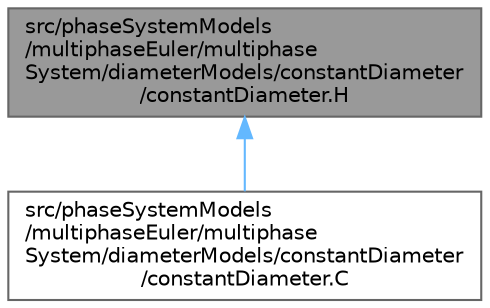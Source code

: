 digraph "src/phaseSystemModels/multiphaseEuler/multiphaseSystem/diameterModels/constantDiameter/constantDiameter.H"
{
 // LATEX_PDF_SIZE
  bgcolor="transparent";
  edge [fontname=Helvetica,fontsize=10,labelfontname=Helvetica,labelfontsize=10];
  node [fontname=Helvetica,fontsize=10,shape=box,height=0.2,width=0.4];
  Node1 [id="Node000001",label="src/phaseSystemModels\l/multiphaseEuler/multiphase\lSystem/diameterModels/constantDiameter\l/constantDiameter.H",height=0.2,width=0.4,color="gray40", fillcolor="grey60", style="filled", fontcolor="black",tooltip=" "];
  Node1 -> Node2 [id="edge1_Node000001_Node000002",dir="back",color="steelblue1",style="solid",tooltip=" "];
  Node2 [id="Node000002",label="src/phaseSystemModels\l/multiphaseEuler/multiphase\lSystem/diameterModels/constantDiameter\l/constantDiameter.C",height=0.2,width=0.4,color="grey40", fillcolor="white", style="filled",URL="$multiphaseEuler_2multiphaseSystem_2diameterModels_2constantDiameter_2constantDiameter_8C.html",tooltip=" "];
}
